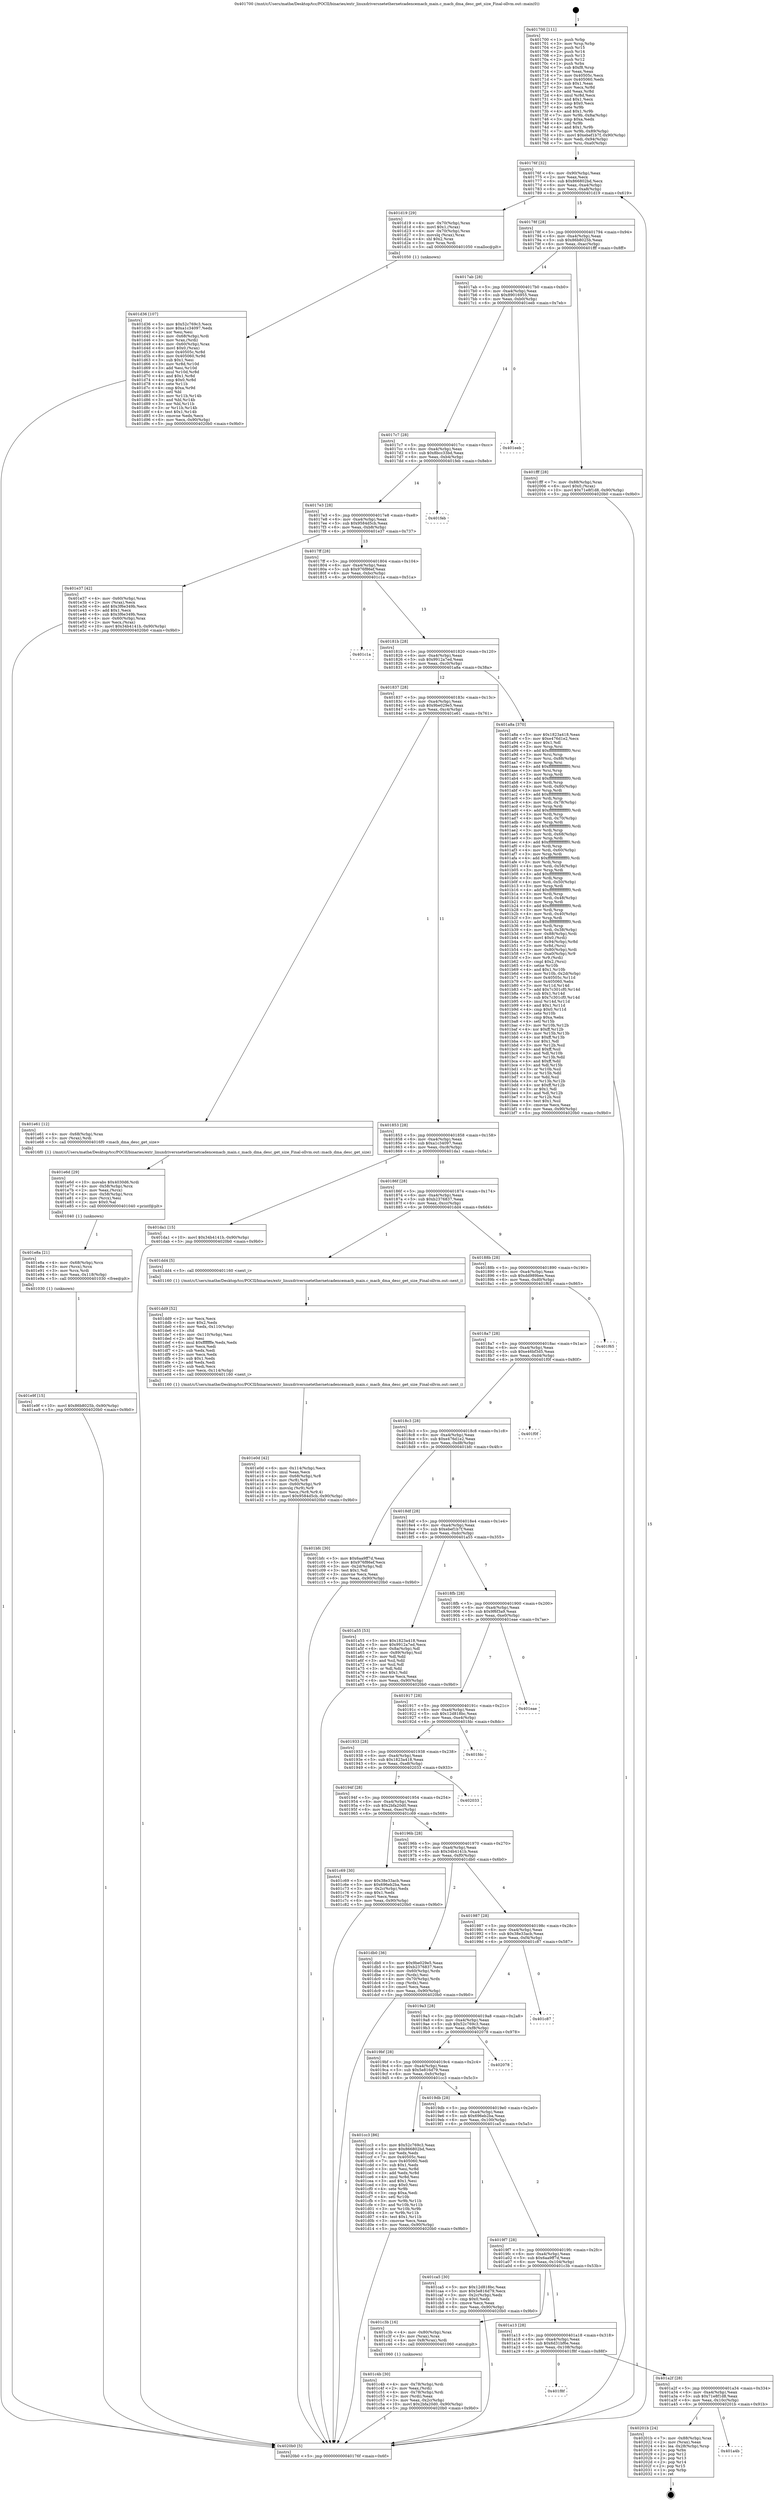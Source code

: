 digraph "0x401700" {
  label = "0x401700 (/mnt/c/Users/mathe/Desktop/tcc/POCII/binaries/extr_linuxdriversnetethernetcadencemacb_main.c_macb_dma_desc_get_size_Final-ollvm.out::main(0))"
  labelloc = "t"
  node[shape=record]

  Entry [label="",width=0.3,height=0.3,shape=circle,fillcolor=black,style=filled]
  "0x40176f" [label="{
     0x40176f [32]\l
     | [instrs]\l
     &nbsp;&nbsp;0x40176f \<+6\>: mov -0x90(%rbp),%eax\l
     &nbsp;&nbsp;0x401775 \<+2\>: mov %eax,%ecx\l
     &nbsp;&nbsp;0x401777 \<+6\>: sub $0x866802bd,%ecx\l
     &nbsp;&nbsp;0x40177d \<+6\>: mov %eax,-0xa4(%rbp)\l
     &nbsp;&nbsp;0x401783 \<+6\>: mov %ecx,-0xa8(%rbp)\l
     &nbsp;&nbsp;0x401789 \<+6\>: je 0000000000401d19 \<main+0x619\>\l
  }"]
  "0x401d19" [label="{
     0x401d19 [29]\l
     | [instrs]\l
     &nbsp;&nbsp;0x401d19 \<+4\>: mov -0x70(%rbp),%rax\l
     &nbsp;&nbsp;0x401d1d \<+6\>: movl $0x1,(%rax)\l
     &nbsp;&nbsp;0x401d23 \<+4\>: mov -0x70(%rbp),%rax\l
     &nbsp;&nbsp;0x401d27 \<+3\>: movslq (%rax),%rax\l
     &nbsp;&nbsp;0x401d2a \<+4\>: shl $0x2,%rax\l
     &nbsp;&nbsp;0x401d2e \<+3\>: mov %rax,%rdi\l
     &nbsp;&nbsp;0x401d31 \<+5\>: call 0000000000401050 \<malloc@plt\>\l
     | [calls]\l
     &nbsp;&nbsp;0x401050 \{1\} (unknown)\l
  }"]
  "0x40178f" [label="{
     0x40178f [28]\l
     | [instrs]\l
     &nbsp;&nbsp;0x40178f \<+5\>: jmp 0000000000401794 \<main+0x94\>\l
     &nbsp;&nbsp;0x401794 \<+6\>: mov -0xa4(%rbp),%eax\l
     &nbsp;&nbsp;0x40179a \<+5\>: sub $0x86b8025b,%eax\l
     &nbsp;&nbsp;0x40179f \<+6\>: mov %eax,-0xac(%rbp)\l
     &nbsp;&nbsp;0x4017a5 \<+6\>: je 0000000000401fff \<main+0x8ff\>\l
  }"]
  Exit [label="",width=0.3,height=0.3,shape=circle,fillcolor=black,style=filled,peripheries=2]
  "0x401fff" [label="{
     0x401fff [28]\l
     | [instrs]\l
     &nbsp;&nbsp;0x401fff \<+7\>: mov -0x88(%rbp),%rax\l
     &nbsp;&nbsp;0x402006 \<+6\>: movl $0x0,(%rax)\l
     &nbsp;&nbsp;0x40200c \<+10\>: movl $0x71e8f1d8,-0x90(%rbp)\l
     &nbsp;&nbsp;0x402016 \<+5\>: jmp 00000000004020b0 \<main+0x9b0\>\l
  }"]
  "0x4017ab" [label="{
     0x4017ab [28]\l
     | [instrs]\l
     &nbsp;&nbsp;0x4017ab \<+5\>: jmp 00000000004017b0 \<main+0xb0\>\l
     &nbsp;&nbsp;0x4017b0 \<+6\>: mov -0xa4(%rbp),%eax\l
     &nbsp;&nbsp;0x4017b6 \<+5\>: sub $0x89016955,%eax\l
     &nbsp;&nbsp;0x4017bb \<+6\>: mov %eax,-0xb0(%rbp)\l
     &nbsp;&nbsp;0x4017c1 \<+6\>: je 0000000000401eeb \<main+0x7eb\>\l
  }"]
  "0x401a4b" [label="{
     0x401a4b\l
  }", style=dashed]
  "0x401eeb" [label="{
     0x401eeb\l
  }", style=dashed]
  "0x4017c7" [label="{
     0x4017c7 [28]\l
     | [instrs]\l
     &nbsp;&nbsp;0x4017c7 \<+5\>: jmp 00000000004017cc \<main+0xcc\>\l
     &nbsp;&nbsp;0x4017cc \<+6\>: mov -0xa4(%rbp),%eax\l
     &nbsp;&nbsp;0x4017d2 \<+5\>: sub $0x8bcc33bd,%eax\l
     &nbsp;&nbsp;0x4017d7 \<+6\>: mov %eax,-0xb4(%rbp)\l
     &nbsp;&nbsp;0x4017dd \<+6\>: je 0000000000401feb \<main+0x8eb\>\l
  }"]
  "0x40201b" [label="{
     0x40201b [24]\l
     | [instrs]\l
     &nbsp;&nbsp;0x40201b \<+7\>: mov -0x88(%rbp),%rax\l
     &nbsp;&nbsp;0x402022 \<+2\>: mov (%rax),%eax\l
     &nbsp;&nbsp;0x402024 \<+4\>: lea -0x28(%rbp),%rsp\l
     &nbsp;&nbsp;0x402028 \<+1\>: pop %rbx\l
     &nbsp;&nbsp;0x402029 \<+2\>: pop %r12\l
     &nbsp;&nbsp;0x40202b \<+2\>: pop %r13\l
     &nbsp;&nbsp;0x40202d \<+2\>: pop %r14\l
     &nbsp;&nbsp;0x40202f \<+2\>: pop %r15\l
     &nbsp;&nbsp;0x402031 \<+1\>: pop %rbp\l
     &nbsp;&nbsp;0x402032 \<+1\>: ret\l
  }"]
  "0x401feb" [label="{
     0x401feb\l
  }", style=dashed]
  "0x4017e3" [label="{
     0x4017e3 [28]\l
     | [instrs]\l
     &nbsp;&nbsp;0x4017e3 \<+5\>: jmp 00000000004017e8 \<main+0xe8\>\l
     &nbsp;&nbsp;0x4017e8 \<+6\>: mov -0xa4(%rbp),%eax\l
     &nbsp;&nbsp;0x4017ee \<+5\>: sub $0x9584d5cb,%eax\l
     &nbsp;&nbsp;0x4017f3 \<+6\>: mov %eax,-0xb8(%rbp)\l
     &nbsp;&nbsp;0x4017f9 \<+6\>: je 0000000000401e37 \<main+0x737\>\l
  }"]
  "0x401a2f" [label="{
     0x401a2f [28]\l
     | [instrs]\l
     &nbsp;&nbsp;0x401a2f \<+5\>: jmp 0000000000401a34 \<main+0x334\>\l
     &nbsp;&nbsp;0x401a34 \<+6\>: mov -0xa4(%rbp),%eax\l
     &nbsp;&nbsp;0x401a3a \<+5\>: sub $0x71e8f1d8,%eax\l
     &nbsp;&nbsp;0x401a3f \<+6\>: mov %eax,-0x10c(%rbp)\l
     &nbsp;&nbsp;0x401a45 \<+6\>: je 000000000040201b \<main+0x91b\>\l
  }"]
  "0x401e37" [label="{
     0x401e37 [42]\l
     | [instrs]\l
     &nbsp;&nbsp;0x401e37 \<+4\>: mov -0x60(%rbp),%rax\l
     &nbsp;&nbsp;0x401e3b \<+2\>: mov (%rax),%ecx\l
     &nbsp;&nbsp;0x401e3d \<+6\>: add $0x3f6e349b,%ecx\l
     &nbsp;&nbsp;0x401e43 \<+3\>: add $0x1,%ecx\l
     &nbsp;&nbsp;0x401e46 \<+6\>: sub $0x3f6e349b,%ecx\l
     &nbsp;&nbsp;0x401e4c \<+4\>: mov -0x60(%rbp),%rax\l
     &nbsp;&nbsp;0x401e50 \<+2\>: mov %ecx,(%rax)\l
     &nbsp;&nbsp;0x401e52 \<+10\>: movl $0x34b4141b,-0x90(%rbp)\l
     &nbsp;&nbsp;0x401e5c \<+5\>: jmp 00000000004020b0 \<main+0x9b0\>\l
  }"]
  "0x4017ff" [label="{
     0x4017ff [28]\l
     | [instrs]\l
     &nbsp;&nbsp;0x4017ff \<+5\>: jmp 0000000000401804 \<main+0x104\>\l
     &nbsp;&nbsp;0x401804 \<+6\>: mov -0xa4(%rbp),%eax\l
     &nbsp;&nbsp;0x40180a \<+5\>: sub $0x976f86ef,%eax\l
     &nbsp;&nbsp;0x40180f \<+6\>: mov %eax,-0xbc(%rbp)\l
     &nbsp;&nbsp;0x401815 \<+6\>: je 0000000000401c1a \<main+0x51a\>\l
  }"]
  "0x401f8f" [label="{
     0x401f8f\l
  }", style=dashed]
  "0x401c1a" [label="{
     0x401c1a\l
  }", style=dashed]
  "0x40181b" [label="{
     0x40181b [28]\l
     | [instrs]\l
     &nbsp;&nbsp;0x40181b \<+5\>: jmp 0000000000401820 \<main+0x120\>\l
     &nbsp;&nbsp;0x401820 \<+6\>: mov -0xa4(%rbp),%eax\l
     &nbsp;&nbsp;0x401826 \<+5\>: sub $0x9912a7ed,%eax\l
     &nbsp;&nbsp;0x40182b \<+6\>: mov %eax,-0xc0(%rbp)\l
     &nbsp;&nbsp;0x401831 \<+6\>: je 0000000000401a8a \<main+0x38a\>\l
  }"]
  "0x401e9f" [label="{
     0x401e9f [15]\l
     | [instrs]\l
     &nbsp;&nbsp;0x401e9f \<+10\>: movl $0x86b8025b,-0x90(%rbp)\l
     &nbsp;&nbsp;0x401ea9 \<+5\>: jmp 00000000004020b0 \<main+0x9b0\>\l
  }"]
  "0x401a8a" [label="{
     0x401a8a [370]\l
     | [instrs]\l
     &nbsp;&nbsp;0x401a8a \<+5\>: mov $0x1823a418,%eax\l
     &nbsp;&nbsp;0x401a8f \<+5\>: mov $0xe476d1e2,%ecx\l
     &nbsp;&nbsp;0x401a94 \<+2\>: mov $0x1,%dl\l
     &nbsp;&nbsp;0x401a96 \<+3\>: mov %rsp,%rsi\l
     &nbsp;&nbsp;0x401a99 \<+4\>: add $0xfffffffffffffff0,%rsi\l
     &nbsp;&nbsp;0x401a9d \<+3\>: mov %rsi,%rsp\l
     &nbsp;&nbsp;0x401aa0 \<+7\>: mov %rsi,-0x88(%rbp)\l
     &nbsp;&nbsp;0x401aa7 \<+3\>: mov %rsp,%rsi\l
     &nbsp;&nbsp;0x401aaa \<+4\>: add $0xfffffffffffffff0,%rsi\l
     &nbsp;&nbsp;0x401aae \<+3\>: mov %rsi,%rsp\l
     &nbsp;&nbsp;0x401ab1 \<+3\>: mov %rsp,%rdi\l
     &nbsp;&nbsp;0x401ab4 \<+4\>: add $0xfffffffffffffff0,%rdi\l
     &nbsp;&nbsp;0x401ab8 \<+3\>: mov %rdi,%rsp\l
     &nbsp;&nbsp;0x401abb \<+4\>: mov %rdi,-0x80(%rbp)\l
     &nbsp;&nbsp;0x401abf \<+3\>: mov %rsp,%rdi\l
     &nbsp;&nbsp;0x401ac2 \<+4\>: add $0xfffffffffffffff0,%rdi\l
     &nbsp;&nbsp;0x401ac6 \<+3\>: mov %rdi,%rsp\l
     &nbsp;&nbsp;0x401ac9 \<+4\>: mov %rdi,-0x78(%rbp)\l
     &nbsp;&nbsp;0x401acd \<+3\>: mov %rsp,%rdi\l
     &nbsp;&nbsp;0x401ad0 \<+4\>: add $0xfffffffffffffff0,%rdi\l
     &nbsp;&nbsp;0x401ad4 \<+3\>: mov %rdi,%rsp\l
     &nbsp;&nbsp;0x401ad7 \<+4\>: mov %rdi,-0x70(%rbp)\l
     &nbsp;&nbsp;0x401adb \<+3\>: mov %rsp,%rdi\l
     &nbsp;&nbsp;0x401ade \<+4\>: add $0xfffffffffffffff0,%rdi\l
     &nbsp;&nbsp;0x401ae2 \<+3\>: mov %rdi,%rsp\l
     &nbsp;&nbsp;0x401ae5 \<+4\>: mov %rdi,-0x68(%rbp)\l
     &nbsp;&nbsp;0x401ae9 \<+3\>: mov %rsp,%rdi\l
     &nbsp;&nbsp;0x401aec \<+4\>: add $0xfffffffffffffff0,%rdi\l
     &nbsp;&nbsp;0x401af0 \<+3\>: mov %rdi,%rsp\l
     &nbsp;&nbsp;0x401af3 \<+4\>: mov %rdi,-0x60(%rbp)\l
     &nbsp;&nbsp;0x401af7 \<+3\>: mov %rsp,%rdi\l
     &nbsp;&nbsp;0x401afa \<+4\>: add $0xfffffffffffffff0,%rdi\l
     &nbsp;&nbsp;0x401afe \<+3\>: mov %rdi,%rsp\l
     &nbsp;&nbsp;0x401b01 \<+4\>: mov %rdi,-0x58(%rbp)\l
     &nbsp;&nbsp;0x401b05 \<+3\>: mov %rsp,%rdi\l
     &nbsp;&nbsp;0x401b08 \<+4\>: add $0xfffffffffffffff0,%rdi\l
     &nbsp;&nbsp;0x401b0c \<+3\>: mov %rdi,%rsp\l
     &nbsp;&nbsp;0x401b0f \<+4\>: mov %rdi,-0x50(%rbp)\l
     &nbsp;&nbsp;0x401b13 \<+3\>: mov %rsp,%rdi\l
     &nbsp;&nbsp;0x401b16 \<+4\>: add $0xfffffffffffffff0,%rdi\l
     &nbsp;&nbsp;0x401b1a \<+3\>: mov %rdi,%rsp\l
     &nbsp;&nbsp;0x401b1d \<+4\>: mov %rdi,-0x48(%rbp)\l
     &nbsp;&nbsp;0x401b21 \<+3\>: mov %rsp,%rdi\l
     &nbsp;&nbsp;0x401b24 \<+4\>: add $0xfffffffffffffff0,%rdi\l
     &nbsp;&nbsp;0x401b28 \<+3\>: mov %rdi,%rsp\l
     &nbsp;&nbsp;0x401b2b \<+4\>: mov %rdi,-0x40(%rbp)\l
     &nbsp;&nbsp;0x401b2f \<+3\>: mov %rsp,%rdi\l
     &nbsp;&nbsp;0x401b32 \<+4\>: add $0xfffffffffffffff0,%rdi\l
     &nbsp;&nbsp;0x401b36 \<+3\>: mov %rdi,%rsp\l
     &nbsp;&nbsp;0x401b39 \<+4\>: mov %rdi,-0x38(%rbp)\l
     &nbsp;&nbsp;0x401b3d \<+7\>: mov -0x88(%rbp),%rdi\l
     &nbsp;&nbsp;0x401b44 \<+6\>: movl $0x0,(%rdi)\l
     &nbsp;&nbsp;0x401b4a \<+7\>: mov -0x94(%rbp),%r8d\l
     &nbsp;&nbsp;0x401b51 \<+3\>: mov %r8d,(%rsi)\l
     &nbsp;&nbsp;0x401b54 \<+4\>: mov -0x80(%rbp),%rdi\l
     &nbsp;&nbsp;0x401b58 \<+7\>: mov -0xa0(%rbp),%r9\l
     &nbsp;&nbsp;0x401b5f \<+3\>: mov %r9,(%rdi)\l
     &nbsp;&nbsp;0x401b62 \<+3\>: cmpl $0x2,(%rsi)\l
     &nbsp;&nbsp;0x401b65 \<+4\>: setne %r10b\l
     &nbsp;&nbsp;0x401b69 \<+4\>: and $0x1,%r10b\l
     &nbsp;&nbsp;0x401b6d \<+4\>: mov %r10b,-0x2d(%rbp)\l
     &nbsp;&nbsp;0x401b71 \<+8\>: mov 0x40505c,%r11d\l
     &nbsp;&nbsp;0x401b79 \<+7\>: mov 0x405060,%ebx\l
     &nbsp;&nbsp;0x401b80 \<+3\>: mov %r11d,%r14d\l
     &nbsp;&nbsp;0x401b83 \<+7\>: add $0x7c301cf0,%r14d\l
     &nbsp;&nbsp;0x401b8a \<+4\>: sub $0x1,%r14d\l
     &nbsp;&nbsp;0x401b8e \<+7\>: sub $0x7c301cf0,%r14d\l
     &nbsp;&nbsp;0x401b95 \<+4\>: imul %r14d,%r11d\l
     &nbsp;&nbsp;0x401b99 \<+4\>: and $0x1,%r11d\l
     &nbsp;&nbsp;0x401b9d \<+4\>: cmp $0x0,%r11d\l
     &nbsp;&nbsp;0x401ba1 \<+4\>: sete %r10b\l
     &nbsp;&nbsp;0x401ba5 \<+3\>: cmp $0xa,%ebx\l
     &nbsp;&nbsp;0x401ba8 \<+4\>: setl %r15b\l
     &nbsp;&nbsp;0x401bac \<+3\>: mov %r10b,%r12b\l
     &nbsp;&nbsp;0x401baf \<+4\>: xor $0xff,%r12b\l
     &nbsp;&nbsp;0x401bb3 \<+3\>: mov %r15b,%r13b\l
     &nbsp;&nbsp;0x401bb6 \<+4\>: xor $0xff,%r13b\l
     &nbsp;&nbsp;0x401bba \<+3\>: xor $0x1,%dl\l
     &nbsp;&nbsp;0x401bbd \<+3\>: mov %r12b,%sil\l
     &nbsp;&nbsp;0x401bc0 \<+4\>: and $0xff,%sil\l
     &nbsp;&nbsp;0x401bc4 \<+3\>: and %dl,%r10b\l
     &nbsp;&nbsp;0x401bc7 \<+3\>: mov %r13b,%dil\l
     &nbsp;&nbsp;0x401bca \<+4\>: and $0xff,%dil\l
     &nbsp;&nbsp;0x401bce \<+3\>: and %dl,%r15b\l
     &nbsp;&nbsp;0x401bd1 \<+3\>: or %r10b,%sil\l
     &nbsp;&nbsp;0x401bd4 \<+3\>: or %r15b,%dil\l
     &nbsp;&nbsp;0x401bd7 \<+3\>: xor %dil,%sil\l
     &nbsp;&nbsp;0x401bda \<+3\>: or %r13b,%r12b\l
     &nbsp;&nbsp;0x401bdd \<+4\>: xor $0xff,%r12b\l
     &nbsp;&nbsp;0x401be1 \<+3\>: or $0x1,%dl\l
     &nbsp;&nbsp;0x401be4 \<+3\>: and %dl,%r12b\l
     &nbsp;&nbsp;0x401be7 \<+3\>: or %r12b,%sil\l
     &nbsp;&nbsp;0x401bea \<+4\>: test $0x1,%sil\l
     &nbsp;&nbsp;0x401bee \<+3\>: cmovne %ecx,%eax\l
     &nbsp;&nbsp;0x401bf1 \<+6\>: mov %eax,-0x90(%rbp)\l
     &nbsp;&nbsp;0x401bf7 \<+5\>: jmp 00000000004020b0 \<main+0x9b0\>\l
  }"]
  "0x401837" [label="{
     0x401837 [28]\l
     | [instrs]\l
     &nbsp;&nbsp;0x401837 \<+5\>: jmp 000000000040183c \<main+0x13c\>\l
     &nbsp;&nbsp;0x40183c \<+6\>: mov -0xa4(%rbp),%eax\l
     &nbsp;&nbsp;0x401842 \<+5\>: sub $0x9be029e5,%eax\l
     &nbsp;&nbsp;0x401847 \<+6\>: mov %eax,-0xc4(%rbp)\l
     &nbsp;&nbsp;0x40184d \<+6\>: je 0000000000401e61 \<main+0x761\>\l
  }"]
  "0x401e8a" [label="{
     0x401e8a [21]\l
     | [instrs]\l
     &nbsp;&nbsp;0x401e8a \<+4\>: mov -0x68(%rbp),%rcx\l
     &nbsp;&nbsp;0x401e8e \<+3\>: mov (%rcx),%rcx\l
     &nbsp;&nbsp;0x401e91 \<+3\>: mov %rcx,%rdi\l
     &nbsp;&nbsp;0x401e94 \<+6\>: mov %eax,-0x118(%rbp)\l
     &nbsp;&nbsp;0x401e9a \<+5\>: call 0000000000401030 \<free@plt\>\l
     | [calls]\l
     &nbsp;&nbsp;0x401030 \{1\} (unknown)\l
  }"]
  "0x401e61" [label="{
     0x401e61 [12]\l
     | [instrs]\l
     &nbsp;&nbsp;0x401e61 \<+4\>: mov -0x68(%rbp),%rax\l
     &nbsp;&nbsp;0x401e65 \<+3\>: mov (%rax),%rdi\l
     &nbsp;&nbsp;0x401e68 \<+5\>: call 00000000004016f0 \<macb_dma_desc_get_size\>\l
     | [calls]\l
     &nbsp;&nbsp;0x4016f0 \{1\} (/mnt/c/Users/mathe/Desktop/tcc/POCII/binaries/extr_linuxdriversnetethernetcadencemacb_main.c_macb_dma_desc_get_size_Final-ollvm.out::macb_dma_desc_get_size)\l
  }"]
  "0x401853" [label="{
     0x401853 [28]\l
     | [instrs]\l
     &nbsp;&nbsp;0x401853 \<+5\>: jmp 0000000000401858 \<main+0x158\>\l
     &nbsp;&nbsp;0x401858 \<+6\>: mov -0xa4(%rbp),%eax\l
     &nbsp;&nbsp;0x40185e \<+5\>: sub $0xa1c34097,%eax\l
     &nbsp;&nbsp;0x401863 \<+6\>: mov %eax,-0xc8(%rbp)\l
     &nbsp;&nbsp;0x401869 \<+6\>: je 0000000000401da1 \<main+0x6a1\>\l
  }"]
  "0x401e6d" [label="{
     0x401e6d [29]\l
     | [instrs]\l
     &nbsp;&nbsp;0x401e6d \<+10\>: movabs $0x4030d6,%rdi\l
     &nbsp;&nbsp;0x401e77 \<+4\>: mov -0x58(%rbp),%rcx\l
     &nbsp;&nbsp;0x401e7b \<+2\>: mov %eax,(%rcx)\l
     &nbsp;&nbsp;0x401e7d \<+4\>: mov -0x58(%rbp),%rcx\l
     &nbsp;&nbsp;0x401e81 \<+2\>: mov (%rcx),%esi\l
     &nbsp;&nbsp;0x401e83 \<+2\>: mov $0x0,%al\l
     &nbsp;&nbsp;0x401e85 \<+5\>: call 0000000000401040 \<printf@plt\>\l
     | [calls]\l
     &nbsp;&nbsp;0x401040 \{1\} (unknown)\l
  }"]
  "0x401da1" [label="{
     0x401da1 [15]\l
     | [instrs]\l
     &nbsp;&nbsp;0x401da1 \<+10\>: movl $0x34b4141b,-0x90(%rbp)\l
     &nbsp;&nbsp;0x401dab \<+5\>: jmp 00000000004020b0 \<main+0x9b0\>\l
  }"]
  "0x40186f" [label="{
     0x40186f [28]\l
     | [instrs]\l
     &nbsp;&nbsp;0x40186f \<+5\>: jmp 0000000000401874 \<main+0x174\>\l
     &nbsp;&nbsp;0x401874 \<+6\>: mov -0xa4(%rbp),%eax\l
     &nbsp;&nbsp;0x40187a \<+5\>: sub $0xb2376837,%eax\l
     &nbsp;&nbsp;0x40187f \<+6\>: mov %eax,-0xcc(%rbp)\l
     &nbsp;&nbsp;0x401885 \<+6\>: je 0000000000401dd4 \<main+0x6d4\>\l
  }"]
  "0x401e0d" [label="{
     0x401e0d [42]\l
     | [instrs]\l
     &nbsp;&nbsp;0x401e0d \<+6\>: mov -0x114(%rbp),%ecx\l
     &nbsp;&nbsp;0x401e13 \<+3\>: imul %eax,%ecx\l
     &nbsp;&nbsp;0x401e16 \<+4\>: mov -0x68(%rbp),%r8\l
     &nbsp;&nbsp;0x401e1a \<+3\>: mov (%r8),%r8\l
     &nbsp;&nbsp;0x401e1d \<+4\>: mov -0x60(%rbp),%r9\l
     &nbsp;&nbsp;0x401e21 \<+3\>: movslq (%r9),%r9\l
     &nbsp;&nbsp;0x401e24 \<+4\>: mov %ecx,(%r8,%r9,4)\l
     &nbsp;&nbsp;0x401e28 \<+10\>: movl $0x9584d5cb,-0x90(%rbp)\l
     &nbsp;&nbsp;0x401e32 \<+5\>: jmp 00000000004020b0 \<main+0x9b0\>\l
  }"]
  "0x401dd4" [label="{
     0x401dd4 [5]\l
     | [instrs]\l
     &nbsp;&nbsp;0x401dd4 \<+5\>: call 0000000000401160 \<next_i\>\l
     | [calls]\l
     &nbsp;&nbsp;0x401160 \{1\} (/mnt/c/Users/mathe/Desktop/tcc/POCII/binaries/extr_linuxdriversnetethernetcadencemacb_main.c_macb_dma_desc_get_size_Final-ollvm.out::next_i)\l
  }"]
  "0x40188b" [label="{
     0x40188b [28]\l
     | [instrs]\l
     &nbsp;&nbsp;0x40188b \<+5\>: jmp 0000000000401890 \<main+0x190\>\l
     &nbsp;&nbsp;0x401890 \<+6\>: mov -0xa4(%rbp),%eax\l
     &nbsp;&nbsp;0x401896 \<+5\>: sub $0xdd989bee,%eax\l
     &nbsp;&nbsp;0x40189b \<+6\>: mov %eax,-0xd0(%rbp)\l
     &nbsp;&nbsp;0x4018a1 \<+6\>: je 0000000000401f65 \<main+0x865\>\l
  }"]
  "0x401dd9" [label="{
     0x401dd9 [52]\l
     | [instrs]\l
     &nbsp;&nbsp;0x401dd9 \<+2\>: xor %ecx,%ecx\l
     &nbsp;&nbsp;0x401ddb \<+5\>: mov $0x2,%edx\l
     &nbsp;&nbsp;0x401de0 \<+6\>: mov %edx,-0x110(%rbp)\l
     &nbsp;&nbsp;0x401de6 \<+1\>: cltd\l
     &nbsp;&nbsp;0x401de7 \<+6\>: mov -0x110(%rbp),%esi\l
     &nbsp;&nbsp;0x401ded \<+2\>: idiv %esi\l
     &nbsp;&nbsp;0x401def \<+6\>: imul $0xfffffffe,%edx,%edx\l
     &nbsp;&nbsp;0x401df5 \<+2\>: mov %ecx,%edi\l
     &nbsp;&nbsp;0x401df7 \<+2\>: sub %edx,%edi\l
     &nbsp;&nbsp;0x401df9 \<+2\>: mov %ecx,%edx\l
     &nbsp;&nbsp;0x401dfb \<+3\>: sub $0x1,%edx\l
     &nbsp;&nbsp;0x401dfe \<+2\>: add %edx,%edi\l
     &nbsp;&nbsp;0x401e00 \<+2\>: sub %edi,%ecx\l
     &nbsp;&nbsp;0x401e02 \<+6\>: mov %ecx,-0x114(%rbp)\l
     &nbsp;&nbsp;0x401e08 \<+5\>: call 0000000000401160 \<next_i\>\l
     | [calls]\l
     &nbsp;&nbsp;0x401160 \{1\} (/mnt/c/Users/mathe/Desktop/tcc/POCII/binaries/extr_linuxdriversnetethernetcadencemacb_main.c_macb_dma_desc_get_size_Final-ollvm.out::next_i)\l
  }"]
  "0x401f65" [label="{
     0x401f65\l
  }", style=dashed]
  "0x4018a7" [label="{
     0x4018a7 [28]\l
     | [instrs]\l
     &nbsp;&nbsp;0x4018a7 \<+5\>: jmp 00000000004018ac \<main+0x1ac\>\l
     &nbsp;&nbsp;0x4018ac \<+6\>: mov -0xa4(%rbp),%eax\l
     &nbsp;&nbsp;0x4018b2 \<+5\>: sub $0xe46bf3d5,%eax\l
     &nbsp;&nbsp;0x4018b7 \<+6\>: mov %eax,-0xd4(%rbp)\l
     &nbsp;&nbsp;0x4018bd \<+6\>: je 0000000000401f0f \<main+0x80f\>\l
  }"]
  "0x401d36" [label="{
     0x401d36 [107]\l
     | [instrs]\l
     &nbsp;&nbsp;0x401d36 \<+5\>: mov $0x52c769c3,%ecx\l
     &nbsp;&nbsp;0x401d3b \<+5\>: mov $0xa1c34097,%edx\l
     &nbsp;&nbsp;0x401d40 \<+2\>: xor %esi,%esi\l
     &nbsp;&nbsp;0x401d42 \<+4\>: mov -0x68(%rbp),%rdi\l
     &nbsp;&nbsp;0x401d46 \<+3\>: mov %rax,(%rdi)\l
     &nbsp;&nbsp;0x401d49 \<+4\>: mov -0x60(%rbp),%rax\l
     &nbsp;&nbsp;0x401d4d \<+6\>: movl $0x0,(%rax)\l
     &nbsp;&nbsp;0x401d53 \<+8\>: mov 0x40505c,%r8d\l
     &nbsp;&nbsp;0x401d5b \<+8\>: mov 0x405060,%r9d\l
     &nbsp;&nbsp;0x401d63 \<+3\>: sub $0x1,%esi\l
     &nbsp;&nbsp;0x401d66 \<+3\>: mov %r8d,%r10d\l
     &nbsp;&nbsp;0x401d69 \<+3\>: add %esi,%r10d\l
     &nbsp;&nbsp;0x401d6c \<+4\>: imul %r10d,%r8d\l
     &nbsp;&nbsp;0x401d70 \<+4\>: and $0x1,%r8d\l
     &nbsp;&nbsp;0x401d74 \<+4\>: cmp $0x0,%r8d\l
     &nbsp;&nbsp;0x401d78 \<+4\>: sete %r11b\l
     &nbsp;&nbsp;0x401d7c \<+4\>: cmp $0xa,%r9d\l
     &nbsp;&nbsp;0x401d80 \<+3\>: setl %bl\l
     &nbsp;&nbsp;0x401d83 \<+3\>: mov %r11b,%r14b\l
     &nbsp;&nbsp;0x401d86 \<+3\>: and %bl,%r14b\l
     &nbsp;&nbsp;0x401d89 \<+3\>: xor %bl,%r11b\l
     &nbsp;&nbsp;0x401d8c \<+3\>: or %r11b,%r14b\l
     &nbsp;&nbsp;0x401d8f \<+4\>: test $0x1,%r14b\l
     &nbsp;&nbsp;0x401d93 \<+3\>: cmovne %edx,%ecx\l
     &nbsp;&nbsp;0x401d96 \<+6\>: mov %ecx,-0x90(%rbp)\l
     &nbsp;&nbsp;0x401d9c \<+5\>: jmp 00000000004020b0 \<main+0x9b0\>\l
  }"]
  "0x401f0f" [label="{
     0x401f0f\l
  }", style=dashed]
  "0x4018c3" [label="{
     0x4018c3 [28]\l
     | [instrs]\l
     &nbsp;&nbsp;0x4018c3 \<+5\>: jmp 00000000004018c8 \<main+0x1c8\>\l
     &nbsp;&nbsp;0x4018c8 \<+6\>: mov -0xa4(%rbp),%eax\l
     &nbsp;&nbsp;0x4018ce \<+5\>: sub $0xe476d1e2,%eax\l
     &nbsp;&nbsp;0x4018d3 \<+6\>: mov %eax,-0xd8(%rbp)\l
     &nbsp;&nbsp;0x4018d9 \<+6\>: je 0000000000401bfc \<main+0x4fc\>\l
  }"]
  "0x401c4b" [label="{
     0x401c4b [30]\l
     | [instrs]\l
     &nbsp;&nbsp;0x401c4b \<+4\>: mov -0x78(%rbp),%rdi\l
     &nbsp;&nbsp;0x401c4f \<+2\>: mov %eax,(%rdi)\l
     &nbsp;&nbsp;0x401c51 \<+4\>: mov -0x78(%rbp),%rdi\l
     &nbsp;&nbsp;0x401c55 \<+2\>: mov (%rdi),%eax\l
     &nbsp;&nbsp;0x401c57 \<+3\>: mov %eax,-0x2c(%rbp)\l
     &nbsp;&nbsp;0x401c5a \<+10\>: movl $0x2bfa20d0,-0x90(%rbp)\l
     &nbsp;&nbsp;0x401c64 \<+5\>: jmp 00000000004020b0 \<main+0x9b0\>\l
  }"]
  "0x401bfc" [label="{
     0x401bfc [30]\l
     | [instrs]\l
     &nbsp;&nbsp;0x401bfc \<+5\>: mov $0x6aa9ff7d,%eax\l
     &nbsp;&nbsp;0x401c01 \<+5\>: mov $0x976f86ef,%ecx\l
     &nbsp;&nbsp;0x401c06 \<+3\>: mov -0x2d(%rbp),%dl\l
     &nbsp;&nbsp;0x401c09 \<+3\>: test $0x1,%dl\l
     &nbsp;&nbsp;0x401c0c \<+3\>: cmovne %ecx,%eax\l
     &nbsp;&nbsp;0x401c0f \<+6\>: mov %eax,-0x90(%rbp)\l
     &nbsp;&nbsp;0x401c15 \<+5\>: jmp 00000000004020b0 \<main+0x9b0\>\l
  }"]
  "0x4018df" [label="{
     0x4018df [28]\l
     | [instrs]\l
     &nbsp;&nbsp;0x4018df \<+5\>: jmp 00000000004018e4 \<main+0x1e4\>\l
     &nbsp;&nbsp;0x4018e4 \<+6\>: mov -0xa4(%rbp),%eax\l
     &nbsp;&nbsp;0x4018ea \<+5\>: sub $0xebef1b7f,%eax\l
     &nbsp;&nbsp;0x4018ef \<+6\>: mov %eax,-0xdc(%rbp)\l
     &nbsp;&nbsp;0x4018f5 \<+6\>: je 0000000000401a55 \<main+0x355\>\l
  }"]
  "0x401a13" [label="{
     0x401a13 [28]\l
     | [instrs]\l
     &nbsp;&nbsp;0x401a13 \<+5\>: jmp 0000000000401a18 \<main+0x318\>\l
     &nbsp;&nbsp;0x401a18 \<+6\>: mov -0xa4(%rbp),%eax\l
     &nbsp;&nbsp;0x401a1e \<+5\>: sub $0x6d31bf6e,%eax\l
     &nbsp;&nbsp;0x401a23 \<+6\>: mov %eax,-0x108(%rbp)\l
     &nbsp;&nbsp;0x401a29 \<+6\>: je 0000000000401f8f \<main+0x88f\>\l
  }"]
  "0x401a55" [label="{
     0x401a55 [53]\l
     | [instrs]\l
     &nbsp;&nbsp;0x401a55 \<+5\>: mov $0x1823a418,%eax\l
     &nbsp;&nbsp;0x401a5a \<+5\>: mov $0x9912a7ed,%ecx\l
     &nbsp;&nbsp;0x401a5f \<+6\>: mov -0x8a(%rbp),%dl\l
     &nbsp;&nbsp;0x401a65 \<+7\>: mov -0x89(%rbp),%sil\l
     &nbsp;&nbsp;0x401a6c \<+3\>: mov %dl,%dil\l
     &nbsp;&nbsp;0x401a6f \<+3\>: and %sil,%dil\l
     &nbsp;&nbsp;0x401a72 \<+3\>: xor %sil,%dl\l
     &nbsp;&nbsp;0x401a75 \<+3\>: or %dl,%dil\l
     &nbsp;&nbsp;0x401a78 \<+4\>: test $0x1,%dil\l
     &nbsp;&nbsp;0x401a7c \<+3\>: cmovne %ecx,%eax\l
     &nbsp;&nbsp;0x401a7f \<+6\>: mov %eax,-0x90(%rbp)\l
     &nbsp;&nbsp;0x401a85 \<+5\>: jmp 00000000004020b0 \<main+0x9b0\>\l
  }"]
  "0x4018fb" [label="{
     0x4018fb [28]\l
     | [instrs]\l
     &nbsp;&nbsp;0x4018fb \<+5\>: jmp 0000000000401900 \<main+0x200\>\l
     &nbsp;&nbsp;0x401900 \<+6\>: mov -0xa4(%rbp),%eax\l
     &nbsp;&nbsp;0x401906 \<+5\>: sub $0x9f6f3a9,%eax\l
     &nbsp;&nbsp;0x40190b \<+6\>: mov %eax,-0xe0(%rbp)\l
     &nbsp;&nbsp;0x401911 \<+6\>: je 0000000000401eae \<main+0x7ae\>\l
  }"]
  "0x4020b0" [label="{
     0x4020b0 [5]\l
     | [instrs]\l
     &nbsp;&nbsp;0x4020b0 \<+5\>: jmp 000000000040176f \<main+0x6f\>\l
  }"]
  "0x401700" [label="{
     0x401700 [111]\l
     | [instrs]\l
     &nbsp;&nbsp;0x401700 \<+1\>: push %rbp\l
     &nbsp;&nbsp;0x401701 \<+3\>: mov %rsp,%rbp\l
     &nbsp;&nbsp;0x401704 \<+2\>: push %r15\l
     &nbsp;&nbsp;0x401706 \<+2\>: push %r14\l
     &nbsp;&nbsp;0x401708 \<+2\>: push %r13\l
     &nbsp;&nbsp;0x40170a \<+2\>: push %r12\l
     &nbsp;&nbsp;0x40170c \<+1\>: push %rbx\l
     &nbsp;&nbsp;0x40170d \<+7\>: sub $0xf8,%rsp\l
     &nbsp;&nbsp;0x401714 \<+2\>: xor %eax,%eax\l
     &nbsp;&nbsp;0x401716 \<+7\>: mov 0x40505c,%ecx\l
     &nbsp;&nbsp;0x40171d \<+7\>: mov 0x405060,%edx\l
     &nbsp;&nbsp;0x401724 \<+3\>: sub $0x1,%eax\l
     &nbsp;&nbsp;0x401727 \<+3\>: mov %ecx,%r8d\l
     &nbsp;&nbsp;0x40172a \<+3\>: add %eax,%r8d\l
     &nbsp;&nbsp;0x40172d \<+4\>: imul %r8d,%ecx\l
     &nbsp;&nbsp;0x401731 \<+3\>: and $0x1,%ecx\l
     &nbsp;&nbsp;0x401734 \<+3\>: cmp $0x0,%ecx\l
     &nbsp;&nbsp;0x401737 \<+4\>: sete %r9b\l
     &nbsp;&nbsp;0x40173b \<+4\>: and $0x1,%r9b\l
     &nbsp;&nbsp;0x40173f \<+7\>: mov %r9b,-0x8a(%rbp)\l
     &nbsp;&nbsp;0x401746 \<+3\>: cmp $0xa,%edx\l
     &nbsp;&nbsp;0x401749 \<+4\>: setl %r9b\l
     &nbsp;&nbsp;0x40174d \<+4\>: and $0x1,%r9b\l
     &nbsp;&nbsp;0x401751 \<+7\>: mov %r9b,-0x89(%rbp)\l
     &nbsp;&nbsp;0x401758 \<+10\>: movl $0xebef1b7f,-0x90(%rbp)\l
     &nbsp;&nbsp;0x401762 \<+6\>: mov %edi,-0x94(%rbp)\l
     &nbsp;&nbsp;0x401768 \<+7\>: mov %rsi,-0xa0(%rbp)\l
  }"]
  "0x401c3b" [label="{
     0x401c3b [16]\l
     | [instrs]\l
     &nbsp;&nbsp;0x401c3b \<+4\>: mov -0x80(%rbp),%rax\l
     &nbsp;&nbsp;0x401c3f \<+3\>: mov (%rax),%rax\l
     &nbsp;&nbsp;0x401c42 \<+4\>: mov 0x8(%rax),%rdi\l
     &nbsp;&nbsp;0x401c46 \<+5\>: call 0000000000401060 \<atoi@plt\>\l
     | [calls]\l
     &nbsp;&nbsp;0x401060 \{1\} (unknown)\l
  }"]
  "0x4019f7" [label="{
     0x4019f7 [28]\l
     | [instrs]\l
     &nbsp;&nbsp;0x4019f7 \<+5\>: jmp 00000000004019fc \<main+0x2fc\>\l
     &nbsp;&nbsp;0x4019fc \<+6\>: mov -0xa4(%rbp),%eax\l
     &nbsp;&nbsp;0x401a02 \<+5\>: sub $0x6aa9ff7d,%eax\l
     &nbsp;&nbsp;0x401a07 \<+6\>: mov %eax,-0x104(%rbp)\l
     &nbsp;&nbsp;0x401a0d \<+6\>: je 0000000000401c3b \<main+0x53b\>\l
  }"]
  "0x401eae" [label="{
     0x401eae\l
  }", style=dashed]
  "0x401917" [label="{
     0x401917 [28]\l
     | [instrs]\l
     &nbsp;&nbsp;0x401917 \<+5\>: jmp 000000000040191c \<main+0x21c\>\l
     &nbsp;&nbsp;0x40191c \<+6\>: mov -0xa4(%rbp),%eax\l
     &nbsp;&nbsp;0x401922 \<+5\>: sub $0x12d818bc,%eax\l
     &nbsp;&nbsp;0x401927 \<+6\>: mov %eax,-0xe4(%rbp)\l
     &nbsp;&nbsp;0x40192d \<+6\>: je 0000000000401fdc \<main+0x8dc\>\l
  }"]
  "0x401ca5" [label="{
     0x401ca5 [30]\l
     | [instrs]\l
     &nbsp;&nbsp;0x401ca5 \<+5\>: mov $0x12d818bc,%eax\l
     &nbsp;&nbsp;0x401caa \<+5\>: mov $0x5e816d79,%ecx\l
     &nbsp;&nbsp;0x401caf \<+3\>: mov -0x2c(%rbp),%edx\l
     &nbsp;&nbsp;0x401cb2 \<+3\>: cmp $0x0,%edx\l
     &nbsp;&nbsp;0x401cb5 \<+3\>: cmove %ecx,%eax\l
     &nbsp;&nbsp;0x401cb8 \<+6\>: mov %eax,-0x90(%rbp)\l
     &nbsp;&nbsp;0x401cbe \<+5\>: jmp 00000000004020b0 \<main+0x9b0\>\l
  }"]
  "0x401fdc" [label="{
     0x401fdc\l
  }", style=dashed]
  "0x401933" [label="{
     0x401933 [28]\l
     | [instrs]\l
     &nbsp;&nbsp;0x401933 \<+5\>: jmp 0000000000401938 \<main+0x238\>\l
     &nbsp;&nbsp;0x401938 \<+6\>: mov -0xa4(%rbp),%eax\l
     &nbsp;&nbsp;0x40193e \<+5\>: sub $0x1823a418,%eax\l
     &nbsp;&nbsp;0x401943 \<+6\>: mov %eax,-0xe8(%rbp)\l
     &nbsp;&nbsp;0x401949 \<+6\>: je 0000000000402033 \<main+0x933\>\l
  }"]
  "0x4019db" [label="{
     0x4019db [28]\l
     | [instrs]\l
     &nbsp;&nbsp;0x4019db \<+5\>: jmp 00000000004019e0 \<main+0x2e0\>\l
     &nbsp;&nbsp;0x4019e0 \<+6\>: mov -0xa4(%rbp),%eax\l
     &nbsp;&nbsp;0x4019e6 \<+5\>: sub $0x696eb2ba,%eax\l
     &nbsp;&nbsp;0x4019eb \<+6\>: mov %eax,-0x100(%rbp)\l
     &nbsp;&nbsp;0x4019f1 \<+6\>: je 0000000000401ca5 \<main+0x5a5\>\l
  }"]
  "0x402033" [label="{
     0x402033\l
  }", style=dashed]
  "0x40194f" [label="{
     0x40194f [28]\l
     | [instrs]\l
     &nbsp;&nbsp;0x40194f \<+5\>: jmp 0000000000401954 \<main+0x254\>\l
     &nbsp;&nbsp;0x401954 \<+6\>: mov -0xa4(%rbp),%eax\l
     &nbsp;&nbsp;0x40195a \<+5\>: sub $0x2bfa20d0,%eax\l
     &nbsp;&nbsp;0x40195f \<+6\>: mov %eax,-0xec(%rbp)\l
     &nbsp;&nbsp;0x401965 \<+6\>: je 0000000000401c69 \<main+0x569\>\l
  }"]
  "0x401cc3" [label="{
     0x401cc3 [86]\l
     | [instrs]\l
     &nbsp;&nbsp;0x401cc3 \<+5\>: mov $0x52c769c3,%eax\l
     &nbsp;&nbsp;0x401cc8 \<+5\>: mov $0x866802bd,%ecx\l
     &nbsp;&nbsp;0x401ccd \<+2\>: xor %edx,%edx\l
     &nbsp;&nbsp;0x401ccf \<+7\>: mov 0x40505c,%esi\l
     &nbsp;&nbsp;0x401cd6 \<+7\>: mov 0x405060,%edi\l
     &nbsp;&nbsp;0x401cdd \<+3\>: sub $0x1,%edx\l
     &nbsp;&nbsp;0x401ce0 \<+3\>: mov %esi,%r8d\l
     &nbsp;&nbsp;0x401ce3 \<+3\>: add %edx,%r8d\l
     &nbsp;&nbsp;0x401ce6 \<+4\>: imul %r8d,%esi\l
     &nbsp;&nbsp;0x401cea \<+3\>: and $0x1,%esi\l
     &nbsp;&nbsp;0x401ced \<+3\>: cmp $0x0,%esi\l
     &nbsp;&nbsp;0x401cf0 \<+4\>: sete %r9b\l
     &nbsp;&nbsp;0x401cf4 \<+3\>: cmp $0xa,%edi\l
     &nbsp;&nbsp;0x401cf7 \<+4\>: setl %r10b\l
     &nbsp;&nbsp;0x401cfb \<+3\>: mov %r9b,%r11b\l
     &nbsp;&nbsp;0x401cfe \<+3\>: and %r10b,%r11b\l
     &nbsp;&nbsp;0x401d01 \<+3\>: xor %r10b,%r9b\l
     &nbsp;&nbsp;0x401d04 \<+3\>: or %r9b,%r11b\l
     &nbsp;&nbsp;0x401d07 \<+4\>: test $0x1,%r11b\l
     &nbsp;&nbsp;0x401d0b \<+3\>: cmovne %ecx,%eax\l
     &nbsp;&nbsp;0x401d0e \<+6\>: mov %eax,-0x90(%rbp)\l
     &nbsp;&nbsp;0x401d14 \<+5\>: jmp 00000000004020b0 \<main+0x9b0\>\l
  }"]
  "0x401c69" [label="{
     0x401c69 [30]\l
     | [instrs]\l
     &nbsp;&nbsp;0x401c69 \<+5\>: mov $0x38e33acb,%eax\l
     &nbsp;&nbsp;0x401c6e \<+5\>: mov $0x696eb2ba,%ecx\l
     &nbsp;&nbsp;0x401c73 \<+3\>: mov -0x2c(%rbp),%edx\l
     &nbsp;&nbsp;0x401c76 \<+3\>: cmp $0x1,%edx\l
     &nbsp;&nbsp;0x401c79 \<+3\>: cmovl %ecx,%eax\l
     &nbsp;&nbsp;0x401c7c \<+6\>: mov %eax,-0x90(%rbp)\l
     &nbsp;&nbsp;0x401c82 \<+5\>: jmp 00000000004020b0 \<main+0x9b0\>\l
  }"]
  "0x40196b" [label="{
     0x40196b [28]\l
     | [instrs]\l
     &nbsp;&nbsp;0x40196b \<+5\>: jmp 0000000000401970 \<main+0x270\>\l
     &nbsp;&nbsp;0x401970 \<+6\>: mov -0xa4(%rbp),%eax\l
     &nbsp;&nbsp;0x401976 \<+5\>: sub $0x34b4141b,%eax\l
     &nbsp;&nbsp;0x40197b \<+6\>: mov %eax,-0xf0(%rbp)\l
     &nbsp;&nbsp;0x401981 \<+6\>: je 0000000000401db0 \<main+0x6b0\>\l
  }"]
  "0x4019bf" [label="{
     0x4019bf [28]\l
     | [instrs]\l
     &nbsp;&nbsp;0x4019bf \<+5\>: jmp 00000000004019c4 \<main+0x2c4\>\l
     &nbsp;&nbsp;0x4019c4 \<+6\>: mov -0xa4(%rbp),%eax\l
     &nbsp;&nbsp;0x4019ca \<+5\>: sub $0x5e816d79,%eax\l
     &nbsp;&nbsp;0x4019cf \<+6\>: mov %eax,-0xfc(%rbp)\l
     &nbsp;&nbsp;0x4019d5 \<+6\>: je 0000000000401cc3 \<main+0x5c3\>\l
  }"]
  "0x401db0" [label="{
     0x401db0 [36]\l
     | [instrs]\l
     &nbsp;&nbsp;0x401db0 \<+5\>: mov $0x9be029e5,%eax\l
     &nbsp;&nbsp;0x401db5 \<+5\>: mov $0xb2376837,%ecx\l
     &nbsp;&nbsp;0x401dba \<+4\>: mov -0x60(%rbp),%rdx\l
     &nbsp;&nbsp;0x401dbe \<+2\>: mov (%rdx),%esi\l
     &nbsp;&nbsp;0x401dc0 \<+4\>: mov -0x70(%rbp),%rdx\l
     &nbsp;&nbsp;0x401dc4 \<+2\>: cmp (%rdx),%esi\l
     &nbsp;&nbsp;0x401dc6 \<+3\>: cmovl %ecx,%eax\l
     &nbsp;&nbsp;0x401dc9 \<+6\>: mov %eax,-0x90(%rbp)\l
     &nbsp;&nbsp;0x401dcf \<+5\>: jmp 00000000004020b0 \<main+0x9b0\>\l
  }"]
  "0x401987" [label="{
     0x401987 [28]\l
     | [instrs]\l
     &nbsp;&nbsp;0x401987 \<+5\>: jmp 000000000040198c \<main+0x28c\>\l
     &nbsp;&nbsp;0x40198c \<+6\>: mov -0xa4(%rbp),%eax\l
     &nbsp;&nbsp;0x401992 \<+5\>: sub $0x38e33acb,%eax\l
     &nbsp;&nbsp;0x401997 \<+6\>: mov %eax,-0xf4(%rbp)\l
     &nbsp;&nbsp;0x40199d \<+6\>: je 0000000000401c87 \<main+0x587\>\l
  }"]
  "0x402078" [label="{
     0x402078\l
  }", style=dashed]
  "0x401c87" [label="{
     0x401c87\l
  }", style=dashed]
  "0x4019a3" [label="{
     0x4019a3 [28]\l
     | [instrs]\l
     &nbsp;&nbsp;0x4019a3 \<+5\>: jmp 00000000004019a8 \<main+0x2a8\>\l
     &nbsp;&nbsp;0x4019a8 \<+6\>: mov -0xa4(%rbp),%eax\l
     &nbsp;&nbsp;0x4019ae \<+5\>: sub $0x52c769c3,%eax\l
     &nbsp;&nbsp;0x4019b3 \<+6\>: mov %eax,-0xf8(%rbp)\l
     &nbsp;&nbsp;0x4019b9 \<+6\>: je 0000000000402078 \<main+0x978\>\l
  }"]
  Entry -> "0x401700" [label=" 1"]
  "0x40176f" -> "0x401d19" [label=" 1"]
  "0x40176f" -> "0x40178f" [label=" 15"]
  "0x40201b" -> Exit [label=" 1"]
  "0x40178f" -> "0x401fff" [label=" 1"]
  "0x40178f" -> "0x4017ab" [label=" 14"]
  "0x401a2f" -> "0x401a4b" [label=" 0"]
  "0x4017ab" -> "0x401eeb" [label=" 0"]
  "0x4017ab" -> "0x4017c7" [label=" 14"]
  "0x401a2f" -> "0x40201b" [label=" 1"]
  "0x4017c7" -> "0x401feb" [label=" 0"]
  "0x4017c7" -> "0x4017e3" [label=" 14"]
  "0x401a13" -> "0x401a2f" [label=" 1"]
  "0x4017e3" -> "0x401e37" [label=" 1"]
  "0x4017e3" -> "0x4017ff" [label=" 13"]
  "0x401a13" -> "0x401f8f" [label=" 0"]
  "0x4017ff" -> "0x401c1a" [label=" 0"]
  "0x4017ff" -> "0x40181b" [label=" 13"]
  "0x401fff" -> "0x4020b0" [label=" 1"]
  "0x40181b" -> "0x401a8a" [label=" 1"]
  "0x40181b" -> "0x401837" [label=" 12"]
  "0x401e9f" -> "0x4020b0" [label=" 1"]
  "0x401837" -> "0x401e61" [label=" 1"]
  "0x401837" -> "0x401853" [label=" 11"]
  "0x401e8a" -> "0x401e9f" [label=" 1"]
  "0x401853" -> "0x401da1" [label=" 1"]
  "0x401853" -> "0x40186f" [label=" 10"]
  "0x401e6d" -> "0x401e8a" [label=" 1"]
  "0x40186f" -> "0x401dd4" [label=" 1"]
  "0x40186f" -> "0x40188b" [label=" 9"]
  "0x401e61" -> "0x401e6d" [label=" 1"]
  "0x40188b" -> "0x401f65" [label=" 0"]
  "0x40188b" -> "0x4018a7" [label=" 9"]
  "0x401e37" -> "0x4020b0" [label=" 1"]
  "0x4018a7" -> "0x401f0f" [label=" 0"]
  "0x4018a7" -> "0x4018c3" [label=" 9"]
  "0x401e0d" -> "0x4020b0" [label=" 1"]
  "0x4018c3" -> "0x401bfc" [label=" 1"]
  "0x4018c3" -> "0x4018df" [label=" 8"]
  "0x401dd9" -> "0x401e0d" [label=" 1"]
  "0x4018df" -> "0x401a55" [label=" 1"]
  "0x4018df" -> "0x4018fb" [label=" 7"]
  "0x401a55" -> "0x4020b0" [label=" 1"]
  "0x401700" -> "0x40176f" [label=" 1"]
  "0x4020b0" -> "0x40176f" [label=" 15"]
  "0x401dd4" -> "0x401dd9" [label=" 1"]
  "0x401a8a" -> "0x4020b0" [label=" 1"]
  "0x401bfc" -> "0x4020b0" [label=" 1"]
  "0x401db0" -> "0x4020b0" [label=" 2"]
  "0x4018fb" -> "0x401eae" [label=" 0"]
  "0x4018fb" -> "0x401917" [label=" 7"]
  "0x401d36" -> "0x4020b0" [label=" 1"]
  "0x401917" -> "0x401fdc" [label=" 0"]
  "0x401917" -> "0x401933" [label=" 7"]
  "0x401d19" -> "0x401d36" [label=" 1"]
  "0x401933" -> "0x402033" [label=" 0"]
  "0x401933" -> "0x40194f" [label=" 7"]
  "0x401ca5" -> "0x4020b0" [label=" 1"]
  "0x40194f" -> "0x401c69" [label=" 1"]
  "0x40194f" -> "0x40196b" [label=" 6"]
  "0x401c69" -> "0x4020b0" [label=" 1"]
  "0x40196b" -> "0x401db0" [label=" 2"]
  "0x40196b" -> "0x401987" [label=" 4"]
  "0x401c3b" -> "0x401c4b" [label=" 1"]
  "0x401987" -> "0x401c87" [label=" 0"]
  "0x401987" -> "0x4019a3" [label=" 4"]
  "0x4019f7" -> "0x401a13" [label=" 1"]
  "0x4019a3" -> "0x402078" [label=" 0"]
  "0x4019a3" -> "0x4019bf" [label=" 4"]
  "0x401c4b" -> "0x4020b0" [label=" 1"]
  "0x4019bf" -> "0x401cc3" [label=" 1"]
  "0x4019bf" -> "0x4019db" [label=" 3"]
  "0x401cc3" -> "0x4020b0" [label=" 1"]
  "0x4019db" -> "0x401ca5" [label=" 1"]
  "0x4019db" -> "0x4019f7" [label=" 2"]
  "0x401da1" -> "0x4020b0" [label=" 1"]
  "0x4019f7" -> "0x401c3b" [label=" 1"]
}
